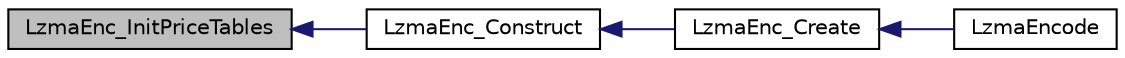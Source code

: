 digraph G
{
  edge [fontname="Helvetica",fontsize="10",labelfontname="Helvetica",labelfontsize="10"];
  node [fontname="Helvetica",fontsize="10",shape=record];
  rankdir="LR";
  Node1 [label="LzmaEnc_InitPriceTables",height=0.2,width=0.4,color="black", fillcolor="grey75", style="filled" fontcolor="black"];
  Node1 -> Node2 [dir="back",color="midnightblue",fontsize="10",style="solid",fontname="Helvetica"];
  Node2 [label="LzmaEnc_Construct",height=0.2,width=0.4,color="black", fillcolor="white", style="filled",URL="$_lzma_enc_8c.html#ae75399a1aab501f1fd7cd6bcc4c2f7ec"];
  Node2 -> Node3 [dir="back",color="midnightblue",fontsize="10",style="solid",fontname="Helvetica"];
  Node3 [label="LzmaEnc_Create",height=0.2,width=0.4,color="black", fillcolor="white", style="filled",URL="$_lzma_enc_8h.html#a1205a513b1d33c24a6cc5788c4ca8990"];
  Node3 -> Node4 [dir="back",color="midnightblue",fontsize="10",style="solid",fontname="Helvetica"];
  Node4 [label="LzmaEncode",height=0.2,width=0.4,color="black", fillcolor="white", style="filled",URL="$_lzma_enc_8h.html#a5b557f56f2aba7069f192c2d51c187cc"];
}
